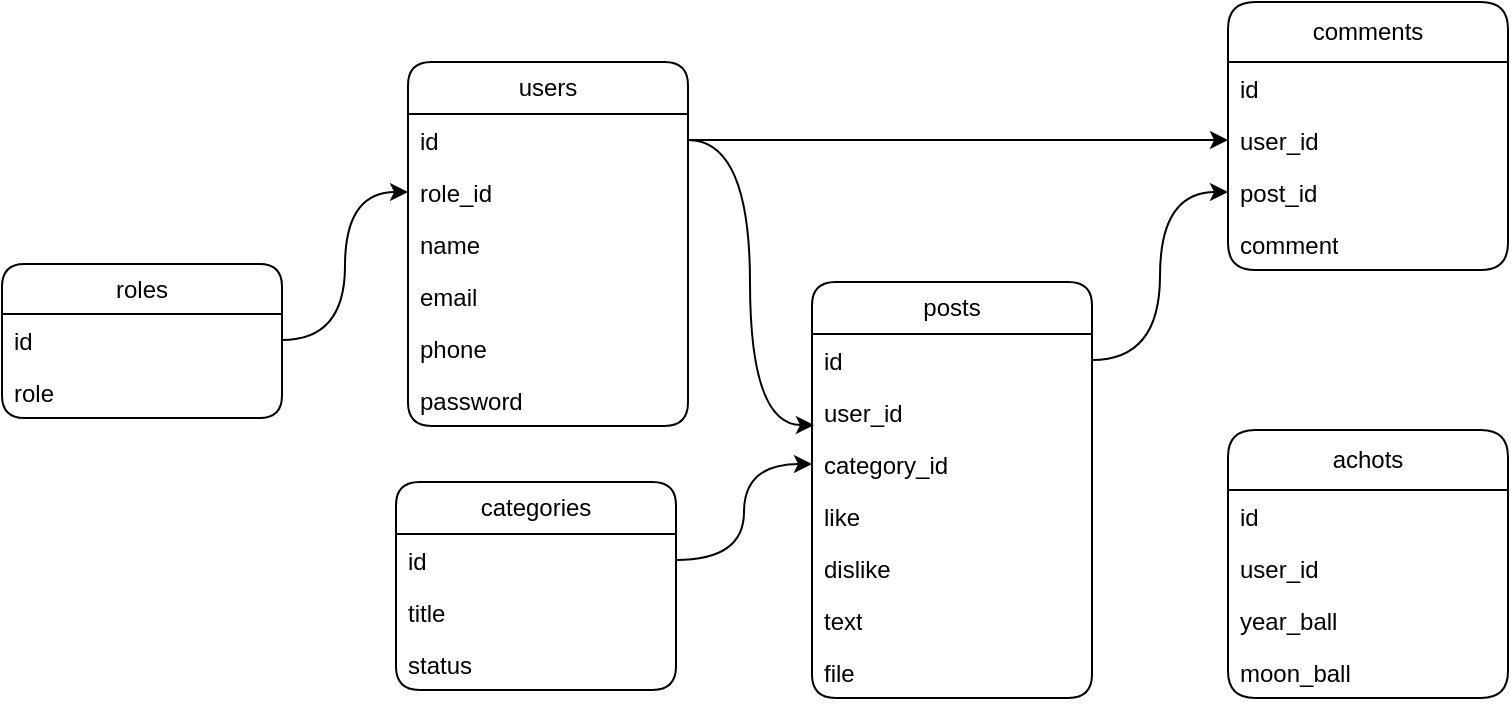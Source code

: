 <mxfile version="21.2.9" type="device">
  <diagram name="Page-1" id="x81yf8xK_9OIkzmM9Fq0">
    <mxGraphModel dx="1104" dy="431" grid="0" gridSize="10" guides="1" tooltips="1" connect="1" arrows="1" fold="1" page="0" pageScale="1" pageWidth="827" pageHeight="1169" math="0" shadow="0">
      <root>
        <mxCell id="0" />
        <mxCell id="1" parent="0" />
        <mxCell id="zDdAJCOMrFg9GUZzojOU-50" value="roles" style="swimlane;fontStyle=0;childLayout=stackLayout;horizontal=1;startSize=25;fillColor=none;horizontalStack=0;resizeParent=1;resizeParentMax=0;resizeLast=0;collapsible=1;marginBottom=0;whiteSpace=wrap;html=1;rounded=1;" parent="1" vertex="1">
          <mxGeometry x="-245" y="272" width="140" height="77" as="geometry" />
        </mxCell>
        <mxCell id="zDdAJCOMrFg9GUZzojOU-51" value="id" style="text;strokeColor=none;fillColor=none;align=left;verticalAlign=top;spacingLeft=4;spacingRight=4;overflow=hidden;rotatable=0;points=[[0,0.5],[1,0.5]];portConstraint=eastwest;whiteSpace=wrap;html=1;rounded=1;" parent="zDdAJCOMrFg9GUZzojOU-50" vertex="1">
          <mxGeometry y="25" width="140" height="26" as="geometry" />
        </mxCell>
        <mxCell id="zDdAJCOMrFg9GUZzojOU-52" value="role" style="text;strokeColor=none;fillColor=none;align=left;verticalAlign=top;spacingLeft=4;spacingRight=4;overflow=hidden;rotatable=0;points=[[0,0.5],[1,0.5]];portConstraint=eastwest;whiteSpace=wrap;html=1;rounded=1;" parent="zDdAJCOMrFg9GUZzojOU-50" vertex="1">
          <mxGeometry y="51" width="140" height="26" as="geometry" />
        </mxCell>
        <mxCell id="zDdAJCOMrFg9GUZzojOU-54" value="users" style="swimlane;fontStyle=0;childLayout=stackLayout;horizontal=1;startSize=26;fillColor=none;horizontalStack=0;resizeParent=1;resizeParentMax=0;resizeLast=0;collapsible=1;marginBottom=0;whiteSpace=wrap;html=1;rounded=1;" parent="1" vertex="1">
          <mxGeometry x="-42" y="171" width="140" height="182" as="geometry" />
        </mxCell>
        <mxCell id="zDdAJCOMrFg9GUZzojOU-55" value="id" style="text;strokeColor=none;fillColor=none;align=left;verticalAlign=top;spacingLeft=4;spacingRight=4;overflow=hidden;rotatable=0;points=[[0,0.5],[1,0.5]];portConstraint=eastwest;whiteSpace=wrap;html=1;rounded=1;" parent="zDdAJCOMrFg9GUZzojOU-54" vertex="1">
          <mxGeometry y="26" width="140" height="26" as="geometry" />
        </mxCell>
        <mxCell id="zDdAJCOMrFg9GUZzojOU-56" value="role_id" style="text;strokeColor=none;fillColor=none;align=left;verticalAlign=top;spacingLeft=4;spacingRight=4;overflow=hidden;rotatable=0;points=[[0,0.5],[1,0.5]];portConstraint=eastwest;whiteSpace=wrap;html=1;rounded=1;" parent="zDdAJCOMrFg9GUZzojOU-54" vertex="1">
          <mxGeometry y="52" width="140" height="26" as="geometry" />
        </mxCell>
        <mxCell id="zDdAJCOMrFg9GUZzojOU-58" value="name" style="text;strokeColor=none;fillColor=none;align=left;verticalAlign=top;spacingLeft=4;spacingRight=4;overflow=hidden;rotatable=0;points=[[0,0.5],[1,0.5]];portConstraint=eastwest;whiteSpace=wrap;html=1;rounded=1;" parent="zDdAJCOMrFg9GUZzojOU-54" vertex="1">
          <mxGeometry y="78" width="140" height="26" as="geometry" />
        </mxCell>
        <mxCell id="zDdAJCOMrFg9GUZzojOU-59" value="email" style="text;strokeColor=none;fillColor=none;align=left;verticalAlign=top;spacingLeft=4;spacingRight=4;overflow=hidden;rotatable=0;points=[[0,0.5],[1,0.5]];portConstraint=eastwest;whiteSpace=wrap;html=1;rounded=1;" parent="zDdAJCOMrFg9GUZzojOU-54" vertex="1">
          <mxGeometry y="104" width="140" height="26" as="geometry" />
        </mxCell>
        <mxCell id="zDdAJCOMrFg9GUZzojOU-60" value="phone" style="text;strokeColor=none;fillColor=none;align=left;verticalAlign=top;spacingLeft=4;spacingRight=4;overflow=hidden;rotatable=0;points=[[0,0.5],[1,0.5]];portConstraint=eastwest;whiteSpace=wrap;html=1;rounded=1;" parent="zDdAJCOMrFg9GUZzojOU-54" vertex="1">
          <mxGeometry y="130" width="140" height="26" as="geometry" />
        </mxCell>
        <mxCell id="zDdAJCOMrFg9GUZzojOU-61" value="password" style="text;strokeColor=none;fillColor=none;align=left;verticalAlign=top;spacingLeft=4;spacingRight=4;overflow=hidden;rotatable=0;points=[[0,0.5],[1,0.5]];portConstraint=eastwest;whiteSpace=wrap;html=1;rounded=1;" parent="zDdAJCOMrFg9GUZzojOU-54" vertex="1">
          <mxGeometry y="156" width="140" height="26" as="geometry" />
        </mxCell>
        <mxCell id="zDdAJCOMrFg9GUZzojOU-63" value="categories" style="swimlane;fontStyle=0;childLayout=stackLayout;horizontal=1;startSize=26;fillColor=none;horizontalStack=0;resizeParent=1;resizeParentMax=0;resizeLast=0;collapsible=1;marginBottom=0;whiteSpace=wrap;html=1;rounded=1;" parent="1" vertex="1">
          <mxGeometry x="-48" y="381" width="140" height="104" as="geometry" />
        </mxCell>
        <mxCell id="zDdAJCOMrFg9GUZzojOU-64" value="id" style="text;strokeColor=none;fillColor=none;align=left;verticalAlign=top;spacingLeft=4;spacingRight=4;overflow=hidden;rotatable=0;points=[[0,0.5],[1,0.5]];portConstraint=eastwest;whiteSpace=wrap;html=1;rounded=1;" parent="zDdAJCOMrFg9GUZzojOU-63" vertex="1">
          <mxGeometry y="26" width="140" height="26" as="geometry" />
        </mxCell>
        <mxCell id="duWUXKeC7WbRwRbUFbIu-3" value="title" style="text;strokeColor=none;fillColor=none;align=left;verticalAlign=top;spacingLeft=4;spacingRight=4;overflow=hidden;rotatable=0;points=[[0,0.5],[1,0.5]];portConstraint=eastwest;whiteSpace=wrap;html=1;rounded=1;" vertex="1" parent="zDdAJCOMrFg9GUZzojOU-63">
          <mxGeometry y="52" width="140" height="26" as="geometry" />
        </mxCell>
        <mxCell id="zDdAJCOMrFg9GUZzojOU-65" value="status" style="text;strokeColor=none;fillColor=none;align=left;verticalAlign=top;spacingLeft=4;spacingRight=4;overflow=hidden;rotatable=0;points=[[0,0.5],[1,0.5]];portConstraint=eastwest;whiteSpace=wrap;html=1;rounded=1;" parent="zDdAJCOMrFg9GUZzojOU-63" vertex="1">
          <mxGeometry y="78" width="140" height="26" as="geometry" />
        </mxCell>
        <mxCell id="zDdAJCOMrFg9GUZzojOU-67" value="posts" style="swimlane;fontStyle=0;childLayout=stackLayout;horizontal=1;startSize=26;fillColor=none;horizontalStack=0;resizeParent=1;resizeParentMax=0;resizeLast=0;collapsible=1;marginBottom=0;whiteSpace=wrap;html=1;rounded=1;" parent="1" vertex="1">
          <mxGeometry x="160" y="281" width="140" height="208" as="geometry" />
        </mxCell>
        <mxCell id="zDdAJCOMrFg9GUZzojOU-68" value="id" style="text;strokeColor=none;fillColor=none;align=left;verticalAlign=top;spacingLeft=4;spacingRight=4;overflow=hidden;rotatable=0;points=[[0,0.5],[1,0.5]];portConstraint=eastwest;whiteSpace=wrap;html=1;rounded=1;" parent="zDdAJCOMrFg9GUZzojOU-67" vertex="1">
          <mxGeometry y="26" width="140" height="26" as="geometry" />
        </mxCell>
        <mxCell id="zDdAJCOMrFg9GUZzojOU-71" value="user_id" style="text;strokeColor=none;fillColor=none;align=left;verticalAlign=top;spacingLeft=4;spacingRight=4;overflow=hidden;rotatable=0;points=[[0,0.5],[1,0.5]];portConstraint=eastwest;whiteSpace=wrap;html=1;rounded=1;" parent="zDdAJCOMrFg9GUZzojOU-67" vertex="1">
          <mxGeometry y="52" width="140" height="26" as="geometry" />
        </mxCell>
        <mxCell id="zDdAJCOMrFg9GUZzojOU-69" value="category_id" style="text;strokeColor=none;fillColor=none;align=left;verticalAlign=top;spacingLeft=4;spacingRight=4;overflow=hidden;rotatable=0;points=[[0,0.5],[1,0.5]];portConstraint=eastwest;whiteSpace=wrap;html=1;rounded=1;" parent="zDdAJCOMrFg9GUZzojOU-67" vertex="1">
          <mxGeometry y="78" width="140" height="26" as="geometry" />
        </mxCell>
        <mxCell id="zDdAJCOMrFg9GUZzojOU-72" value="like" style="text;strokeColor=none;fillColor=none;align=left;verticalAlign=top;spacingLeft=4;spacingRight=4;overflow=hidden;rotatable=0;points=[[0,0.5],[1,0.5]];portConstraint=eastwest;whiteSpace=wrap;html=1;rounded=1;" parent="zDdAJCOMrFg9GUZzojOU-67" vertex="1">
          <mxGeometry y="104" width="140" height="26" as="geometry" />
        </mxCell>
        <mxCell id="zDdAJCOMrFg9GUZzojOU-73" value="dislike" style="text;strokeColor=none;fillColor=none;align=left;verticalAlign=top;spacingLeft=4;spacingRight=4;overflow=hidden;rotatable=0;points=[[0,0.5],[1,0.5]];portConstraint=eastwest;whiteSpace=wrap;html=1;rounded=1;" parent="zDdAJCOMrFg9GUZzojOU-67" vertex="1">
          <mxGeometry y="130" width="140" height="26" as="geometry" />
        </mxCell>
        <mxCell id="zDdAJCOMrFg9GUZzojOU-74" value="text&lt;br&gt;" style="text;strokeColor=none;fillColor=none;align=left;verticalAlign=top;spacingLeft=4;spacingRight=4;overflow=hidden;rotatable=0;points=[[0,0.5],[1,0.5]];portConstraint=eastwest;whiteSpace=wrap;html=1;rounded=1;" parent="zDdAJCOMrFg9GUZzojOU-67" vertex="1">
          <mxGeometry y="156" width="140" height="26" as="geometry" />
        </mxCell>
        <mxCell id="duWUXKeC7WbRwRbUFbIu-8" value="file" style="text;strokeColor=none;fillColor=none;align=left;verticalAlign=top;spacingLeft=4;spacingRight=4;overflow=hidden;rotatable=0;points=[[0,0.5],[1,0.5]];portConstraint=eastwest;whiteSpace=wrap;html=1;rounded=1;" vertex="1" parent="zDdAJCOMrFg9GUZzojOU-67">
          <mxGeometry y="182" width="140" height="26" as="geometry" />
        </mxCell>
        <mxCell id="zDdAJCOMrFg9GUZzojOU-76" value="comments" style="swimlane;fontStyle=0;childLayout=stackLayout;horizontal=1;startSize=30;fillColor=none;horizontalStack=0;resizeParent=1;resizeParentMax=0;resizeLast=0;collapsible=1;marginBottom=0;whiteSpace=wrap;html=1;rounded=1;" parent="1" vertex="1">
          <mxGeometry x="368" y="141" width="140" height="134" as="geometry" />
        </mxCell>
        <mxCell id="zDdAJCOMrFg9GUZzojOU-77" value="id" style="text;strokeColor=none;fillColor=none;align=left;verticalAlign=top;spacingLeft=4;spacingRight=4;overflow=hidden;rotatable=0;points=[[0,0.5],[1,0.5]];portConstraint=eastwest;whiteSpace=wrap;html=1;rounded=1;" parent="zDdAJCOMrFg9GUZzojOU-76" vertex="1">
          <mxGeometry y="30" width="140" height="26" as="geometry" />
        </mxCell>
        <mxCell id="zDdAJCOMrFg9GUZzojOU-78" value="user_id" style="text;strokeColor=none;fillColor=none;align=left;verticalAlign=top;spacingLeft=4;spacingRight=4;overflow=hidden;rotatable=0;points=[[0,0.5],[1,0.5]];portConstraint=eastwest;whiteSpace=wrap;html=1;rounded=1;" parent="zDdAJCOMrFg9GUZzojOU-76" vertex="1">
          <mxGeometry y="56" width="140" height="26" as="geometry" />
        </mxCell>
        <mxCell id="zDdAJCOMrFg9GUZzojOU-79" value="post_id" style="text;strokeColor=none;fillColor=none;align=left;verticalAlign=top;spacingLeft=4;spacingRight=4;overflow=hidden;rotatable=0;points=[[0,0.5],[1,0.5]];portConstraint=eastwest;whiteSpace=wrap;html=1;rounded=1;" parent="zDdAJCOMrFg9GUZzojOU-76" vertex="1">
          <mxGeometry y="82" width="140" height="26" as="geometry" />
        </mxCell>
        <mxCell id="zDdAJCOMrFg9GUZzojOU-80" value="comment" style="text;strokeColor=none;fillColor=none;align=left;verticalAlign=top;spacingLeft=4;spacingRight=4;overflow=hidden;rotatable=0;points=[[0,0.5],[1,0.5]];portConstraint=eastwest;whiteSpace=wrap;html=1;rounded=1;" parent="zDdAJCOMrFg9GUZzojOU-76" vertex="1">
          <mxGeometry y="108" width="140" height="26" as="geometry" />
        </mxCell>
        <mxCell id="zDdAJCOMrFg9GUZzojOU-84" style="edgeStyle=orthogonalEdgeStyle;rounded=0;orthogonalLoop=1;jettySize=auto;html=1;exitX=1;exitY=0.5;exitDx=0;exitDy=0;entryX=0;entryY=0.5;entryDx=0;entryDy=0;curved=1;" parent="1" source="zDdAJCOMrFg9GUZzojOU-64" target="zDdAJCOMrFg9GUZzojOU-69" edge="1">
          <mxGeometry relative="1" as="geometry" />
        </mxCell>
        <mxCell id="zDdAJCOMrFg9GUZzojOU-86" style="edgeStyle=orthogonalEdgeStyle;rounded=0;orthogonalLoop=1;jettySize=auto;html=1;exitX=1;exitY=0.5;exitDx=0;exitDy=0;entryX=0;entryY=0.5;entryDx=0;entryDy=0;curved=1;" parent="1" source="zDdAJCOMrFg9GUZzojOU-68" target="zDdAJCOMrFg9GUZzojOU-79" edge="1">
          <mxGeometry relative="1" as="geometry" />
        </mxCell>
        <mxCell id="zDdAJCOMrFg9GUZzojOU-87" style="edgeStyle=orthogonalEdgeStyle;rounded=0;orthogonalLoop=1;jettySize=auto;html=1;exitX=1;exitY=0.5;exitDx=0;exitDy=0;entryX=0;entryY=0.5;entryDx=0;entryDy=0;curved=1;" parent="1" source="zDdAJCOMrFg9GUZzojOU-55" target="zDdAJCOMrFg9GUZzojOU-78" edge="1">
          <mxGeometry relative="1" as="geometry" />
        </mxCell>
        <mxCell id="zDdAJCOMrFg9GUZzojOU-89" style="edgeStyle=orthogonalEdgeStyle;rounded=0;orthogonalLoop=1;jettySize=auto;html=1;exitX=1;exitY=0.5;exitDx=0;exitDy=0;entryX=0;entryY=0.5;entryDx=0;entryDy=0;curved=1;" parent="1" source="zDdAJCOMrFg9GUZzojOU-51" target="zDdAJCOMrFg9GUZzojOU-56" edge="1">
          <mxGeometry relative="1" as="geometry" />
        </mxCell>
        <mxCell id="zDdAJCOMrFg9GUZzojOU-90" style="edgeStyle=orthogonalEdgeStyle;rounded=0;orthogonalLoop=1;jettySize=auto;html=1;exitX=1;exitY=0.5;exitDx=0;exitDy=0;entryX=0.007;entryY=0.75;entryDx=0;entryDy=0;entryPerimeter=0;curved=1;" parent="1" source="zDdAJCOMrFg9GUZzojOU-55" target="zDdAJCOMrFg9GUZzojOU-71" edge="1">
          <mxGeometry relative="1" as="geometry" />
        </mxCell>
        <mxCell id="zDdAJCOMrFg9GUZzojOU-91" value="achots" style="swimlane;fontStyle=0;childLayout=stackLayout;horizontal=1;startSize=30;fillColor=none;horizontalStack=0;resizeParent=1;resizeParentMax=0;resizeLast=0;collapsible=1;marginBottom=0;whiteSpace=wrap;html=1;rounded=1;" parent="1" vertex="1">
          <mxGeometry x="368" y="355" width="140" height="134" as="geometry" />
        </mxCell>
        <mxCell id="zDdAJCOMrFg9GUZzojOU-92" value="id" style="text;strokeColor=none;fillColor=none;align=left;verticalAlign=top;spacingLeft=4;spacingRight=4;overflow=hidden;rotatable=0;points=[[0,0.5],[1,0.5]];portConstraint=eastwest;whiteSpace=wrap;html=1;rounded=1;" parent="zDdAJCOMrFg9GUZzojOU-91" vertex="1">
          <mxGeometry y="30" width="140" height="26" as="geometry" />
        </mxCell>
        <mxCell id="zDdAJCOMrFg9GUZzojOU-93" value="user_id" style="text;strokeColor=none;fillColor=none;align=left;verticalAlign=top;spacingLeft=4;spacingRight=4;overflow=hidden;rotatable=0;points=[[0,0.5],[1,0.5]];portConstraint=eastwest;whiteSpace=wrap;html=1;rounded=1;" parent="zDdAJCOMrFg9GUZzojOU-91" vertex="1">
          <mxGeometry y="56" width="140" height="26" as="geometry" />
        </mxCell>
        <mxCell id="zDdAJCOMrFg9GUZzojOU-94" value="year_ball" style="text;strokeColor=none;fillColor=none;align=left;verticalAlign=top;spacingLeft=4;spacingRight=4;overflow=hidden;rotatable=0;points=[[0,0.5],[1,0.5]];portConstraint=eastwest;whiteSpace=wrap;html=1;rounded=1;" parent="zDdAJCOMrFg9GUZzojOU-91" vertex="1">
          <mxGeometry y="82" width="140" height="26" as="geometry" />
        </mxCell>
        <mxCell id="zDdAJCOMrFg9GUZzojOU-95" value="moon_ball" style="text;strokeColor=none;fillColor=none;align=left;verticalAlign=top;spacingLeft=4;spacingRight=4;overflow=hidden;rotatable=0;points=[[0,0.5],[1,0.5]];portConstraint=eastwest;whiteSpace=wrap;html=1;rounded=1;" parent="zDdAJCOMrFg9GUZzojOU-91" vertex="1">
          <mxGeometry y="108" width="140" height="26" as="geometry" />
        </mxCell>
      </root>
    </mxGraphModel>
  </diagram>
</mxfile>
